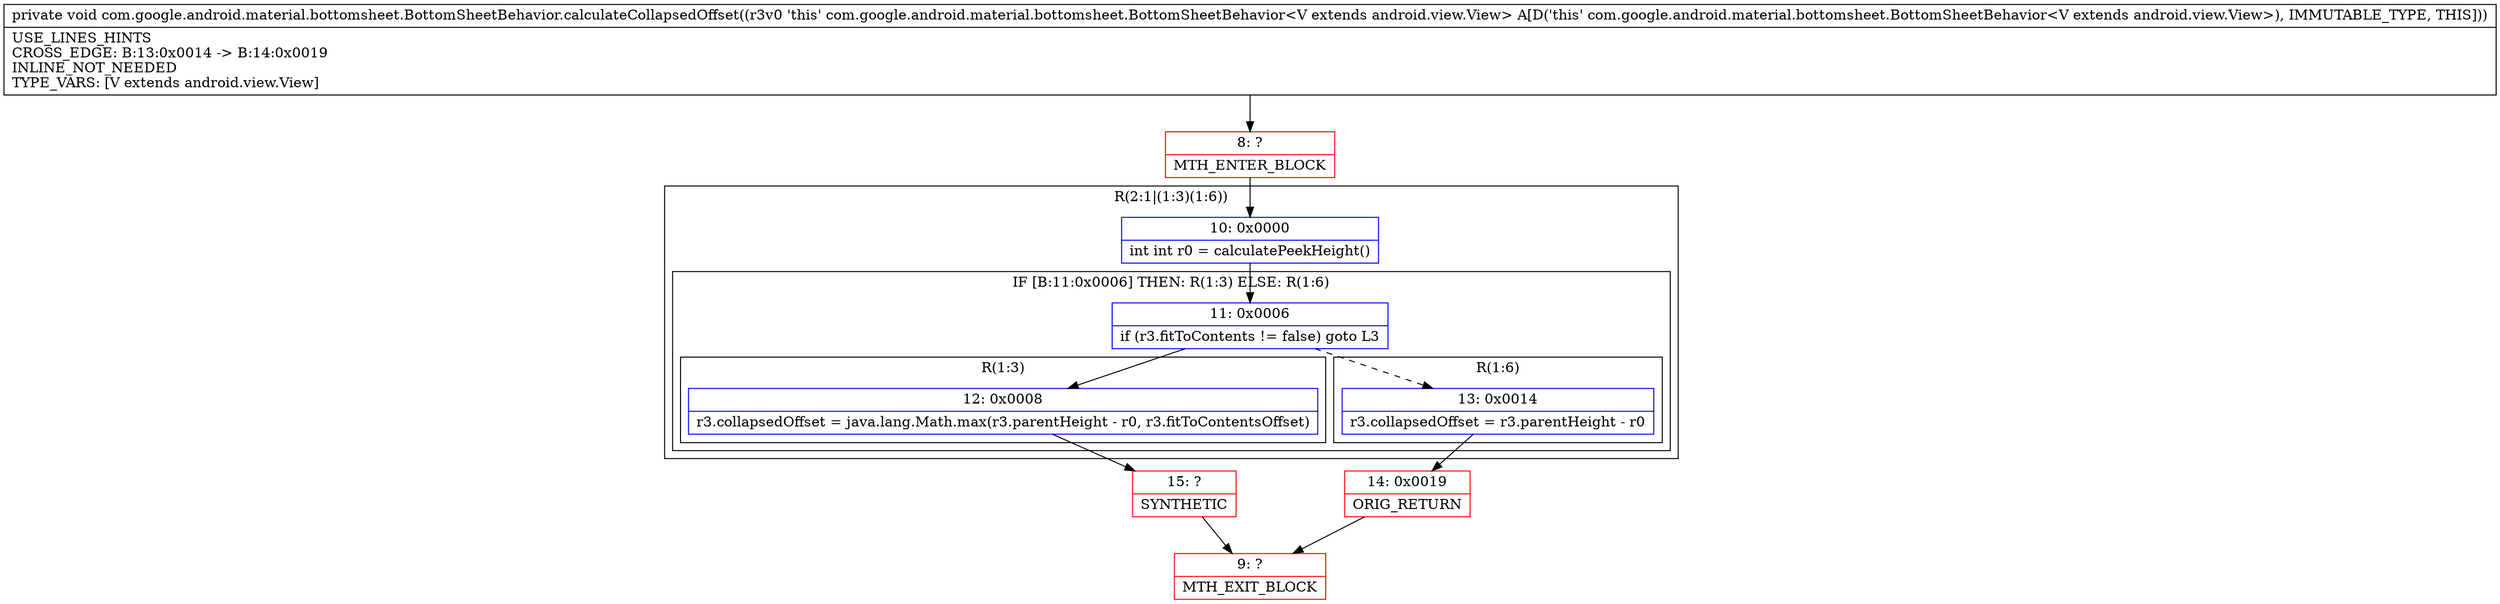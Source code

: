 digraph "CFG forcom.google.android.material.bottomsheet.BottomSheetBehavior.calculateCollapsedOffset()V" {
subgraph cluster_Region_1949816403 {
label = "R(2:1|(1:3)(1:6))";
node [shape=record,color=blue];
Node_10 [shape=record,label="{10\:\ 0x0000|int int r0 = calculatePeekHeight()\l}"];
subgraph cluster_IfRegion_1956768581 {
label = "IF [B:11:0x0006] THEN: R(1:3) ELSE: R(1:6)";
node [shape=record,color=blue];
Node_11 [shape=record,label="{11\:\ 0x0006|if (r3.fitToContents != false) goto L3\l}"];
subgraph cluster_Region_1456700172 {
label = "R(1:3)";
node [shape=record,color=blue];
Node_12 [shape=record,label="{12\:\ 0x0008|r3.collapsedOffset = java.lang.Math.max(r3.parentHeight \- r0, r3.fitToContentsOffset)\l}"];
}
subgraph cluster_Region_1148354035 {
label = "R(1:6)";
node [shape=record,color=blue];
Node_13 [shape=record,label="{13\:\ 0x0014|r3.collapsedOffset = r3.parentHeight \- r0\l}"];
}
}
}
Node_8 [shape=record,color=red,label="{8\:\ ?|MTH_ENTER_BLOCK\l}"];
Node_15 [shape=record,color=red,label="{15\:\ ?|SYNTHETIC\l}"];
Node_9 [shape=record,color=red,label="{9\:\ ?|MTH_EXIT_BLOCK\l}"];
Node_14 [shape=record,color=red,label="{14\:\ 0x0019|ORIG_RETURN\l}"];
MethodNode[shape=record,label="{private void com.google.android.material.bottomsheet.BottomSheetBehavior.calculateCollapsedOffset((r3v0 'this' com.google.android.material.bottomsheet.BottomSheetBehavior\<V extends android.view.View\> A[D('this' com.google.android.material.bottomsheet.BottomSheetBehavior\<V extends android.view.View\>), IMMUTABLE_TYPE, THIS]))  | USE_LINES_HINTS\lCROSS_EDGE: B:13:0x0014 \-\> B:14:0x0019\lINLINE_NOT_NEEDED\lTYPE_VARS: [V extends android.view.View]\l}"];
MethodNode -> Node_8;Node_10 -> Node_11;
Node_11 -> Node_12;
Node_11 -> Node_13[style=dashed];
Node_12 -> Node_15;
Node_13 -> Node_14;
Node_8 -> Node_10;
Node_15 -> Node_9;
Node_14 -> Node_9;
}

